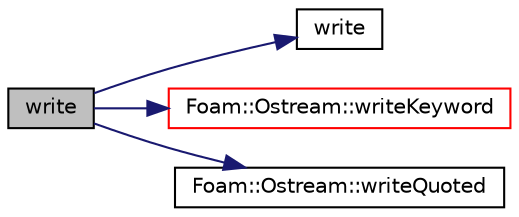 digraph "write"
{
  bgcolor="transparent";
  edge [fontname="Helvetica",fontsize="10",labelfontname="Helvetica",labelfontsize="10"];
  node [fontname="Helvetica",fontsize="10",shape=record];
  rankdir="LR";
  Node54 [label="write",height=0.2,width=0.4,color="black", fillcolor="grey75", style="filled", fontcolor="black"];
  Node54 -> Node55 [color="midnightblue",fontsize="10",style="solid",fontname="Helvetica"];
  Node55 [label="write",height=0.2,width=0.4,color="black",URL="$a20072.html#a8f30b3c2179b03a7acf273e9dea43342"];
  Node54 -> Node56 [color="midnightblue",fontsize="10",style="solid",fontname="Helvetica"];
  Node56 [label="Foam::Ostream::writeKeyword",height=0.2,width=0.4,color="red",URL="$a27345.html#a3c58b2bb9174ea3c4a5fa58095d1290e",tooltip="Write the keyword followed by an appropriate indentation. "];
  Node54 -> Node60 [color="midnightblue",fontsize="10",style="solid",fontname="Helvetica"];
  Node60 [label="Foam::Ostream::writeQuoted",height=0.2,width=0.4,color="black",URL="$a27345.html#ada06b875ab0eb5bd3cd138515de8a8e7",tooltip="Write std::string surrounded by quotes. "];
}
